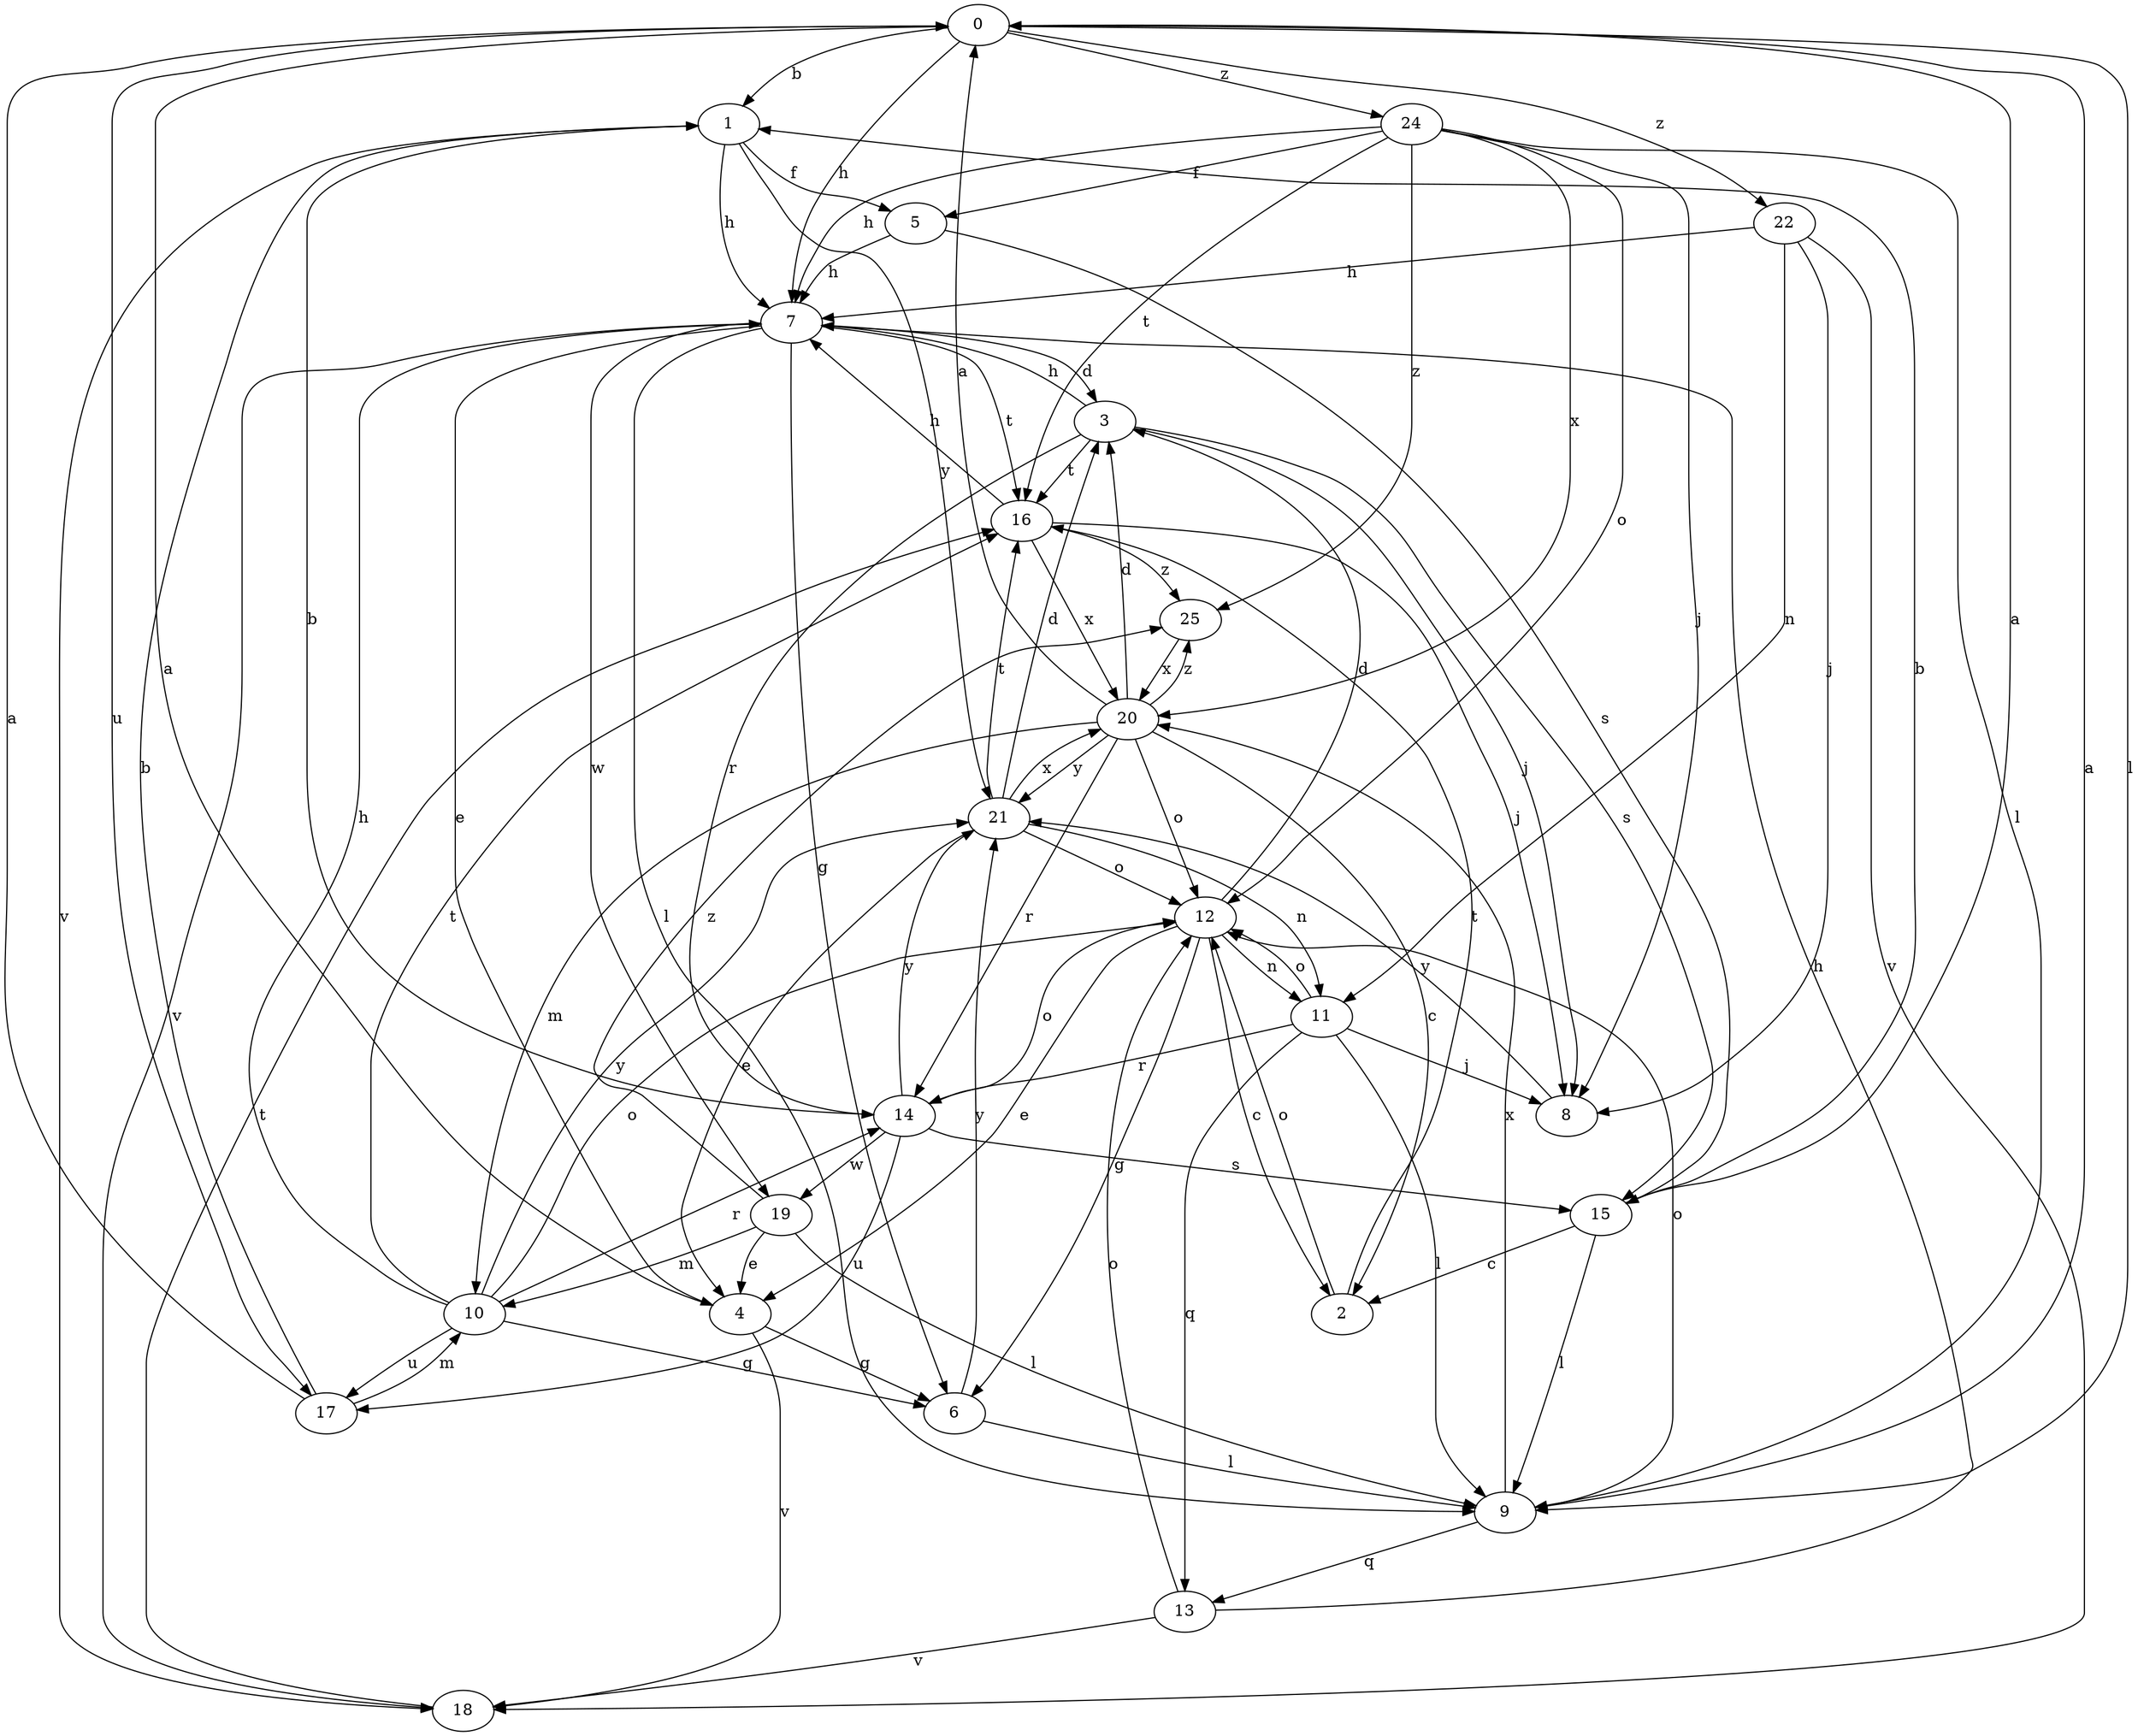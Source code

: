 strict digraph  {
0;
1;
2;
3;
4;
5;
6;
7;
8;
9;
10;
11;
12;
13;
14;
15;
16;
17;
18;
19;
20;
21;
22;
24;
25;
0 -> 1  [label=b];
0 -> 7  [label=h];
0 -> 9  [label=l];
0 -> 17  [label=u];
0 -> 22  [label=z];
0 -> 24  [label=z];
1 -> 5  [label=f];
1 -> 7  [label=h];
1 -> 18  [label=v];
1 -> 21  [label=y];
2 -> 12  [label=o];
2 -> 16  [label=t];
3 -> 7  [label=h];
3 -> 8  [label=j];
3 -> 14  [label=r];
3 -> 15  [label=s];
3 -> 16  [label=t];
4 -> 0  [label=a];
4 -> 6  [label=g];
4 -> 18  [label=v];
5 -> 7  [label=h];
5 -> 15  [label=s];
6 -> 9  [label=l];
6 -> 21  [label=y];
7 -> 3  [label=d];
7 -> 4  [label=e];
7 -> 6  [label=g];
7 -> 9  [label=l];
7 -> 16  [label=t];
7 -> 18  [label=v];
7 -> 19  [label=w];
8 -> 21  [label=y];
9 -> 0  [label=a];
9 -> 12  [label=o];
9 -> 13  [label=q];
9 -> 20  [label=x];
10 -> 6  [label=g];
10 -> 7  [label=h];
10 -> 12  [label=o];
10 -> 14  [label=r];
10 -> 16  [label=t];
10 -> 17  [label=u];
10 -> 21  [label=y];
11 -> 8  [label=j];
11 -> 9  [label=l];
11 -> 12  [label=o];
11 -> 13  [label=q];
11 -> 14  [label=r];
12 -> 2  [label=c];
12 -> 3  [label=d];
12 -> 4  [label=e];
12 -> 6  [label=g];
12 -> 11  [label=n];
13 -> 7  [label=h];
13 -> 12  [label=o];
13 -> 18  [label=v];
14 -> 1  [label=b];
14 -> 12  [label=o];
14 -> 15  [label=s];
14 -> 17  [label=u];
14 -> 19  [label=w];
14 -> 21  [label=y];
15 -> 0  [label=a];
15 -> 1  [label=b];
15 -> 2  [label=c];
15 -> 9  [label=l];
16 -> 7  [label=h];
16 -> 8  [label=j];
16 -> 20  [label=x];
16 -> 25  [label=z];
17 -> 0  [label=a];
17 -> 1  [label=b];
17 -> 10  [label=m];
18 -> 16  [label=t];
19 -> 4  [label=e];
19 -> 9  [label=l];
19 -> 10  [label=m];
19 -> 25  [label=z];
20 -> 0  [label=a];
20 -> 2  [label=c];
20 -> 3  [label=d];
20 -> 10  [label=m];
20 -> 12  [label=o];
20 -> 14  [label=r];
20 -> 21  [label=y];
20 -> 25  [label=z];
21 -> 3  [label=d];
21 -> 4  [label=e];
21 -> 11  [label=n];
21 -> 12  [label=o];
21 -> 16  [label=t];
21 -> 20  [label=x];
22 -> 7  [label=h];
22 -> 8  [label=j];
22 -> 11  [label=n];
22 -> 18  [label=v];
24 -> 5  [label=f];
24 -> 7  [label=h];
24 -> 8  [label=j];
24 -> 9  [label=l];
24 -> 12  [label=o];
24 -> 16  [label=t];
24 -> 20  [label=x];
24 -> 25  [label=z];
25 -> 20  [label=x];
}
